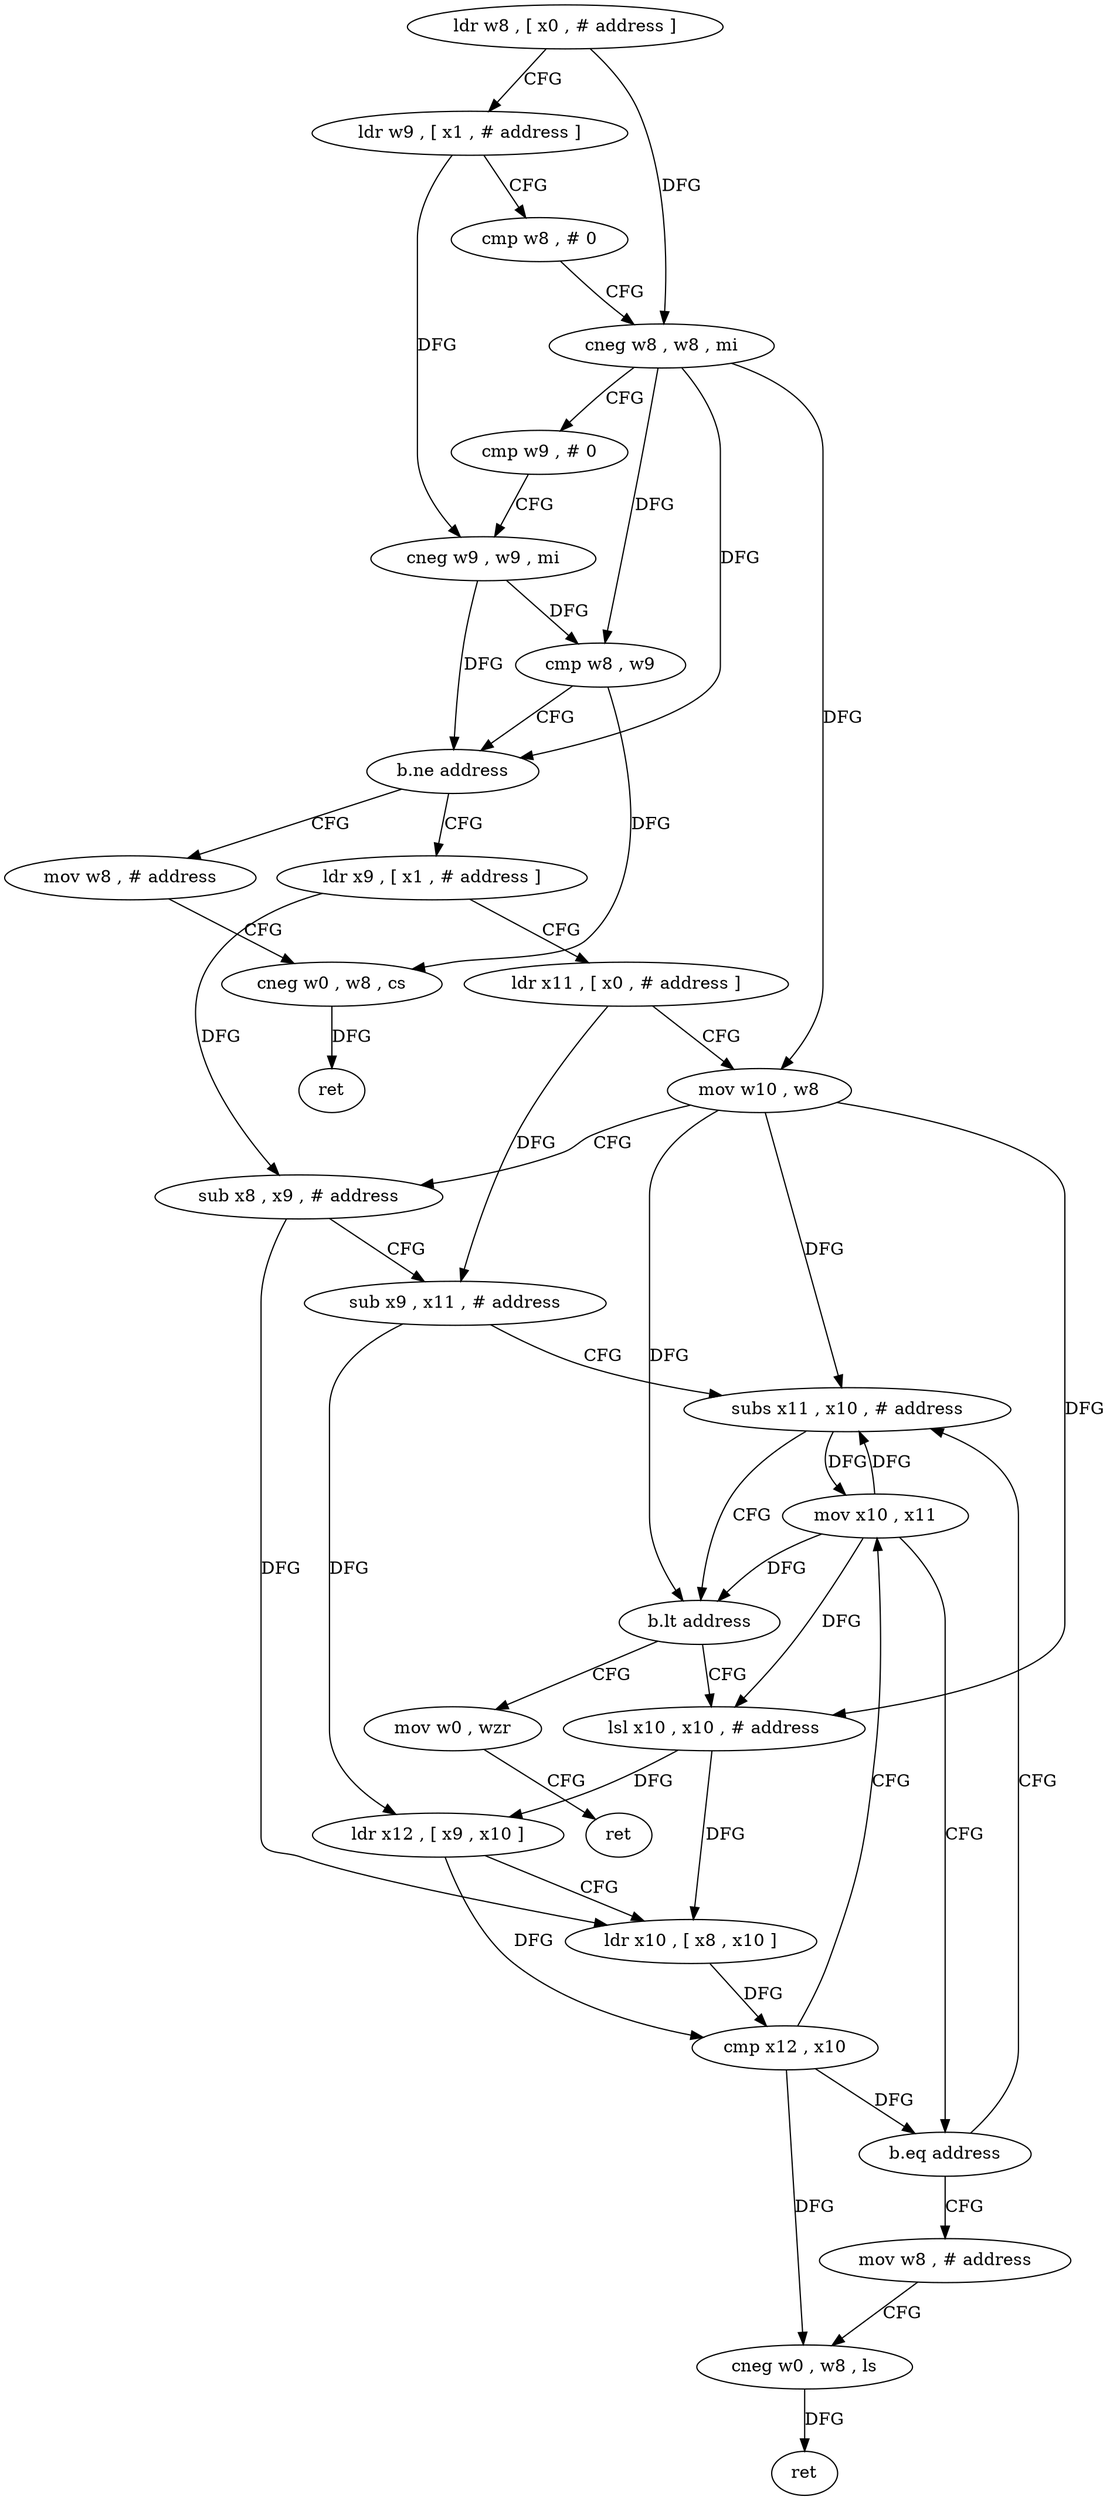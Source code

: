 digraph "func" {
"4230420" [label = "ldr w8 , [ x0 , # address ]" ]
"4230424" [label = "ldr w9 , [ x1 , # address ]" ]
"4230428" [label = "cmp w8 , # 0" ]
"4230432" [label = "cneg w8 , w8 , mi" ]
"4230436" [label = "cmp w9 , # 0" ]
"4230440" [label = "cneg w9 , w9 , mi" ]
"4230444" [label = "cmp w8 , w9" ]
"4230448" [label = "b.ne address" ]
"4230516" [label = "mov w8 , # address" ]
"4230452" [label = "ldr x9 , [ x1 , # address ]" ]
"4230520" [label = "cneg w0 , w8 , cs" ]
"4230524" [label = "ret" ]
"4230456" [label = "ldr x11 , [ x0 , # address ]" ]
"4230460" [label = "mov w10 , w8" ]
"4230464" [label = "sub x8 , x9 , # address" ]
"4230468" [label = "sub x9 , x11 , # address" ]
"4230472" [label = "subs x11 , x10 , # address" ]
"4230528" [label = "mov w0 , wzr" ]
"4230532" [label = "ret" ]
"4230480" [label = "lsl x10 , x10 , # address" ]
"4230484" [label = "ldr x12 , [ x9 , x10 ]" ]
"4230488" [label = "ldr x10 , [ x8 , x10 ]" ]
"4230492" [label = "cmp x12 , x10" ]
"4230496" [label = "mov x10 , x11" ]
"4230500" [label = "b.eq address" ]
"4230504" [label = "mov w8 , # address" ]
"4230476" [label = "b.lt address" ]
"4230508" [label = "cneg w0 , w8 , ls" ]
"4230512" [label = "ret" ]
"4230420" -> "4230424" [ label = "CFG" ]
"4230420" -> "4230432" [ label = "DFG" ]
"4230424" -> "4230428" [ label = "CFG" ]
"4230424" -> "4230440" [ label = "DFG" ]
"4230428" -> "4230432" [ label = "CFG" ]
"4230432" -> "4230436" [ label = "CFG" ]
"4230432" -> "4230444" [ label = "DFG" ]
"4230432" -> "4230448" [ label = "DFG" ]
"4230432" -> "4230460" [ label = "DFG" ]
"4230436" -> "4230440" [ label = "CFG" ]
"4230440" -> "4230444" [ label = "DFG" ]
"4230440" -> "4230448" [ label = "DFG" ]
"4230444" -> "4230448" [ label = "CFG" ]
"4230444" -> "4230520" [ label = "DFG" ]
"4230448" -> "4230516" [ label = "CFG" ]
"4230448" -> "4230452" [ label = "CFG" ]
"4230516" -> "4230520" [ label = "CFG" ]
"4230452" -> "4230456" [ label = "CFG" ]
"4230452" -> "4230464" [ label = "DFG" ]
"4230520" -> "4230524" [ label = "DFG" ]
"4230456" -> "4230460" [ label = "CFG" ]
"4230456" -> "4230468" [ label = "DFG" ]
"4230460" -> "4230464" [ label = "CFG" ]
"4230460" -> "4230472" [ label = "DFG" ]
"4230460" -> "4230476" [ label = "DFG" ]
"4230460" -> "4230480" [ label = "DFG" ]
"4230464" -> "4230468" [ label = "CFG" ]
"4230464" -> "4230488" [ label = "DFG" ]
"4230468" -> "4230472" [ label = "CFG" ]
"4230468" -> "4230484" [ label = "DFG" ]
"4230472" -> "4230476" [ label = "CFG" ]
"4230472" -> "4230496" [ label = "DFG" ]
"4230528" -> "4230532" [ label = "CFG" ]
"4230480" -> "4230484" [ label = "DFG" ]
"4230480" -> "4230488" [ label = "DFG" ]
"4230484" -> "4230488" [ label = "CFG" ]
"4230484" -> "4230492" [ label = "DFG" ]
"4230488" -> "4230492" [ label = "DFG" ]
"4230492" -> "4230496" [ label = "CFG" ]
"4230492" -> "4230500" [ label = "DFG" ]
"4230492" -> "4230508" [ label = "DFG" ]
"4230496" -> "4230500" [ label = "CFG" ]
"4230496" -> "4230472" [ label = "DFG" ]
"4230496" -> "4230476" [ label = "DFG" ]
"4230496" -> "4230480" [ label = "DFG" ]
"4230500" -> "4230472" [ label = "CFG" ]
"4230500" -> "4230504" [ label = "CFG" ]
"4230504" -> "4230508" [ label = "CFG" ]
"4230476" -> "4230528" [ label = "CFG" ]
"4230476" -> "4230480" [ label = "CFG" ]
"4230508" -> "4230512" [ label = "DFG" ]
}
